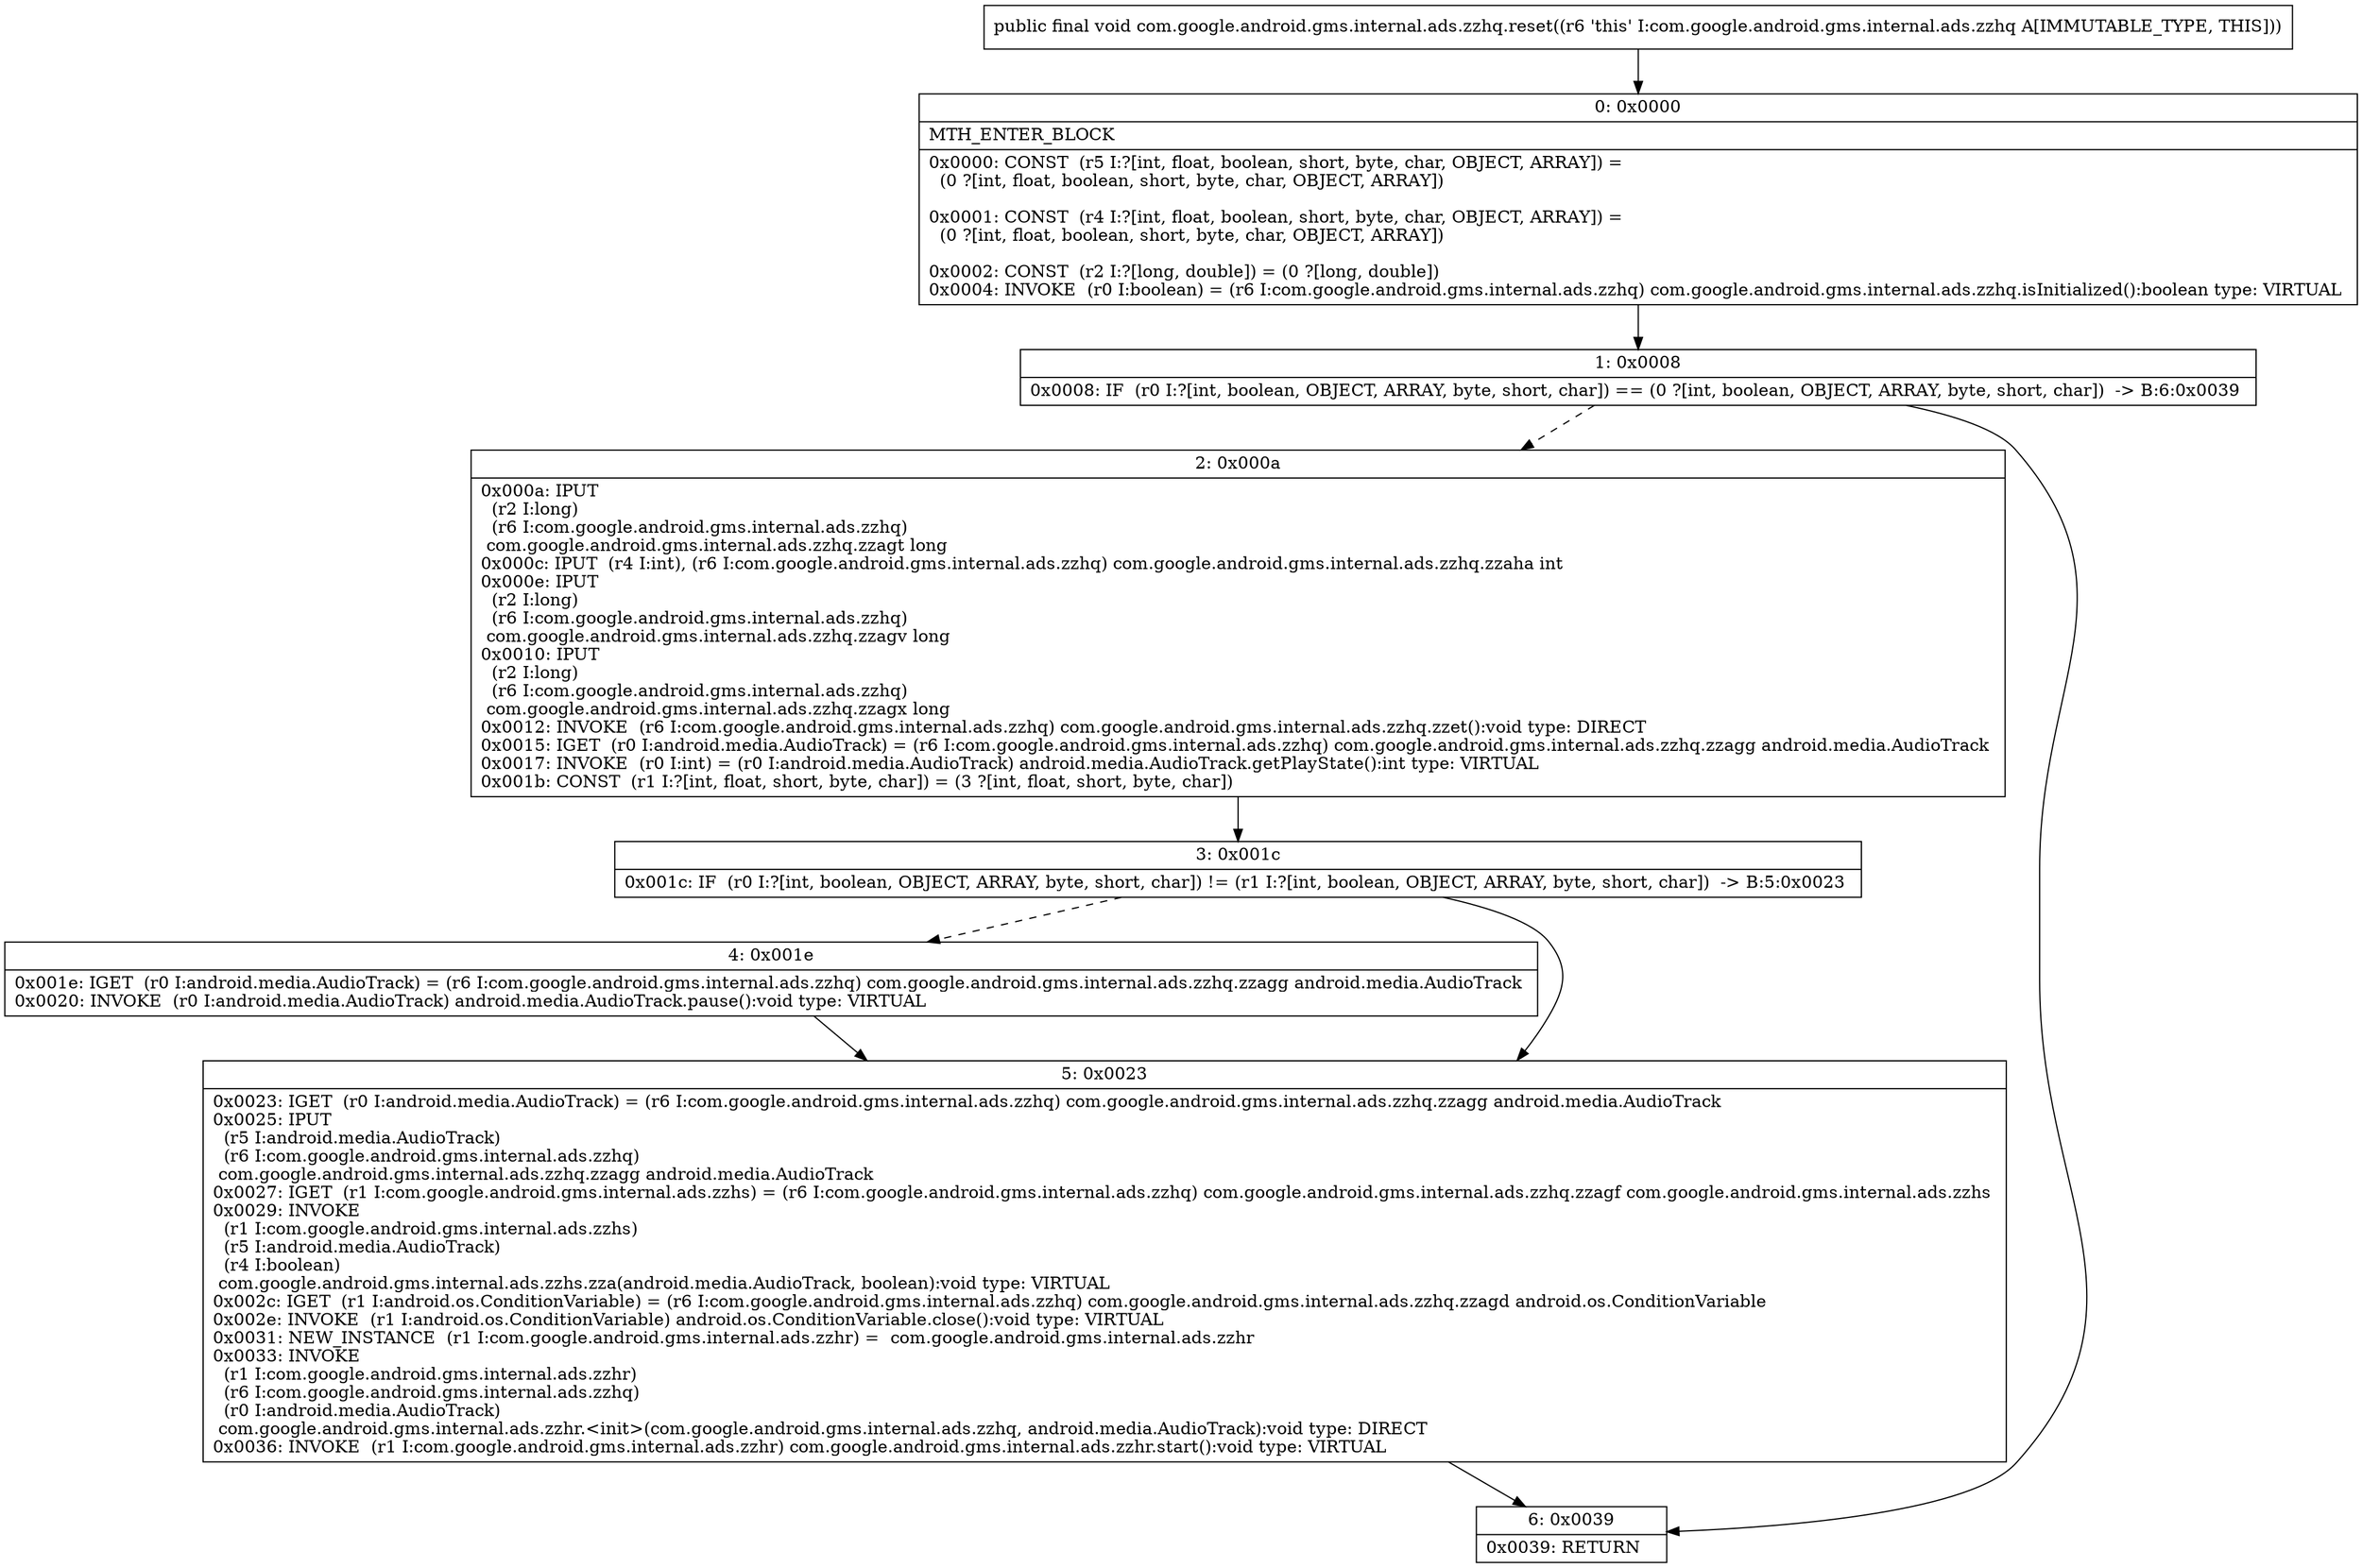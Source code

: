 digraph "CFG forcom.google.android.gms.internal.ads.zzhq.reset()V" {
Node_0 [shape=record,label="{0\:\ 0x0000|MTH_ENTER_BLOCK\l|0x0000: CONST  (r5 I:?[int, float, boolean, short, byte, char, OBJECT, ARRAY]) = \l  (0 ?[int, float, boolean, short, byte, char, OBJECT, ARRAY])\l \l0x0001: CONST  (r4 I:?[int, float, boolean, short, byte, char, OBJECT, ARRAY]) = \l  (0 ?[int, float, boolean, short, byte, char, OBJECT, ARRAY])\l \l0x0002: CONST  (r2 I:?[long, double]) = (0 ?[long, double]) \l0x0004: INVOKE  (r0 I:boolean) = (r6 I:com.google.android.gms.internal.ads.zzhq) com.google.android.gms.internal.ads.zzhq.isInitialized():boolean type: VIRTUAL \l}"];
Node_1 [shape=record,label="{1\:\ 0x0008|0x0008: IF  (r0 I:?[int, boolean, OBJECT, ARRAY, byte, short, char]) == (0 ?[int, boolean, OBJECT, ARRAY, byte, short, char])  \-\> B:6:0x0039 \l}"];
Node_2 [shape=record,label="{2\:\ 0x000a|0x000a: IPUT  \l  (r2 I:long)\l  (r6 I:com.google.android.gms.internal.ads.zzhq)\l com.google.android.gms.internal.ads.zzhq.zzagt long \l0x000c: IPUT  (r4 I:int), (r6 I:com.google.android.gms.internal.ads.zzhq) com.google.android.gms.internal.ads.zzhq.zzaha int \l0x000e: IPUT  \l  (r2 I:long)\l  (r6 I:com.google.android.gms.internal.ads.zzhq)\l com.google.android.gms.internal.ads.zzhq.zzagv long \l0x0010: IPUT  \l  (r2 I:long)\l  (r6 I:com.google.android.gms.internal.ads.zzhq)\l com.google.android.gms.internal.ads.zzhq.zzagx long \l0x0012: INVOKE  (r6 I:com.google.android.gms.internal.ads.zzhq) com.google.android.gms.internal.ads.zzhq.zzet():void type: DIRECT \l0x0015: IGET  (r0 I:android.media.AudioTrack) = (r6 I:com.google.android.gms.internal.ads.zzhq) com.google.android.gms.internal.ads.zzhq.zzagg android.media.AudioTrack \l0x0017: INVOKE  (r0 I:int) = (r0 I:android.media.AudioTrack) android.media.AudioTrack.getPlayState():int type: VIRTUAL \l0x001b: CONST  (r1 I:?[int, float, short, byte, char]) = (3 ?[int, float, short, byte, char]) \l}"];
Node_3 [shape=record,label="{3\:\ 0x001c|0x001c: IF  (r0 I:?[int, boolean, OBJECT, ARRAY, byte, short, char]) != (r1 I:?[int, boolean, OBJECT, ARRAY, byte, short, char])  \-\> B:5:0x0023 \l}"];
Node_4 [shape=record,label="{4\:\ 0x001e|0x001e: IGET  (r0 I:android.media.AudioTrack) = (r6 I:com.google.android.gms.internal.ads.zzhq) com.google.android.gms.internal.ads.zzhq.zzagg android.media.AudioTrack \l0x0020: INVOKE  (r0 I:android.media.AudioTrack) android.media.AudioTrack.pause():void type: VIRTUAL \l}"];
Node_5 [shape=record,label="{5\:\ 0x0023|0x0023: IGET  (r0 I:android.media.AudioTrack) = (r6 I:com.google.android.gms.internal.ads.zzhq) com.google.android.gms.internal.ads.zzhq.zzagg android.media.AudioTrack \l0x0025: IPUT  \l  (r5 I:android.media.AudioTrack)\l  (r6 I:com.google.android.gms.internal.ads.zzhq)\l com.google.android.gms.internal.ads.zzhq.zzagg android.media.AudioTrack \l0x0027: IGET  (r1 I:com.google.android.gms.internal.ads.zzhs) = (r6 I:com.google.android.gms.internal.ads.zzhq) com.google.android.gms.internal.ads.zzhq.zzagf com.google.android.gms.internal.ads.zzhs \l0x0029: INVOKE  \l  (r1 I:com.google.android.gms.internal.ads.zzhs)\l  (r5 I:android.media.AudioTrack)\l  (r4 I:boolean)\l com.google.android.gms.internal.ads.zzhs.zza(android.media.AudioTrack, boolean):void type: VIRTUAL \l0x002c: IGET  (r1 I:android.os.ConditionVariable) = (r6 I:com.google.android.gms.internal.ads.zzhq) com.google.android.gms.internal.ads.zzhq.zzagd android.os.ConditionVariable \l0x002e: INVOKE  (r1 I:android.os.ConditionVariable) android.os.ConditionVariable.close():void type: VIRTUAL \l0x0031: NEW_INSTANCE  (r1 I:com.google.android.gms.internal.ads.zzhr) =  com.google.android.gms.internal.ads.zzhr \l0x0033: INVOKE  \l  (r1 I:com.google.android.gms.internal.ads.zzhr)\l  (r6 I:com.google.android.gms.internal.ads.zzhq)\l  (r0 I:android.media.AudioTrack)\l com.google.android.gms.internal.ads.zzhr.\<init\>(com.google.android.gms.internal.ads.zzhq, android.media.AudioTrack):void type: DIRECT \l0x0036: INVOKE  (r1 I:com.google.android.gms.internal.ads.zzhr) com.google.android.gms.internal.ads.zzhr.start():void type: VIRTUAL \l}"];
Node_6 [shape=record,label="{6\:\ 0x0039|0x0039: RETURN   \l}"];
MethodNode[shape=record,label="{public final void com.google.android.gms.internal.ads.zzhq.reset((r6 'this' I:com.google.android.gms.internal.ads.zzhq A[IMMUTABLE_TYPE, THIS])) }"];
MethodNode -> Node_0;
Node_0 -> Node_1;
Node_1 -> Node_2[style=dashed];
Node_1 -> Node_6;
Node_2 -> Node_3;
Node_3 -> Node_4[style=dashed];
Node_3 -> Node_5;
Node_4 -> Node_5;
Node_5 -> Node_6;
}

